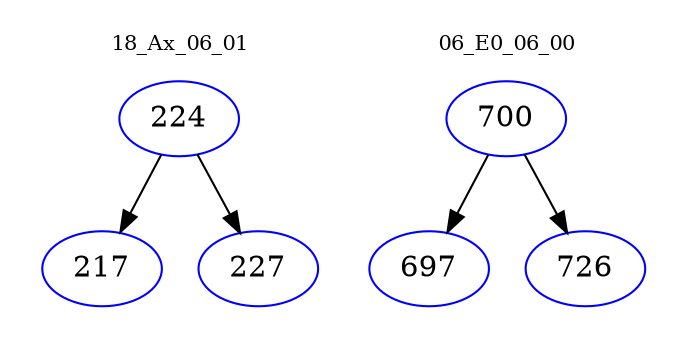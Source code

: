 digraph{
subgraph cluster_0 {
color = white
label = "18_Ax_06_01";
fontsize=10;
T0_224 [label="224", color="blue"]
T0_224 -> T0_217 [color="black"]
T0_217 [label="217", color="blue"]
T0_224 -> T0_227 [color="black"]
T0_227 [label="227", color="blue"]
}
subgraph cluster_1 {
color = white
label = "06_E0_06_00";
fontsize=10;
T1_700 [label="700", color="blue"]
T1_700 -> T1_697 [color="black"]
T1_697 [label="697", color="blue"]
T1_700 -> T1_726 [color="black"]
T1_726 [label="726", color="blue"]
}
}

